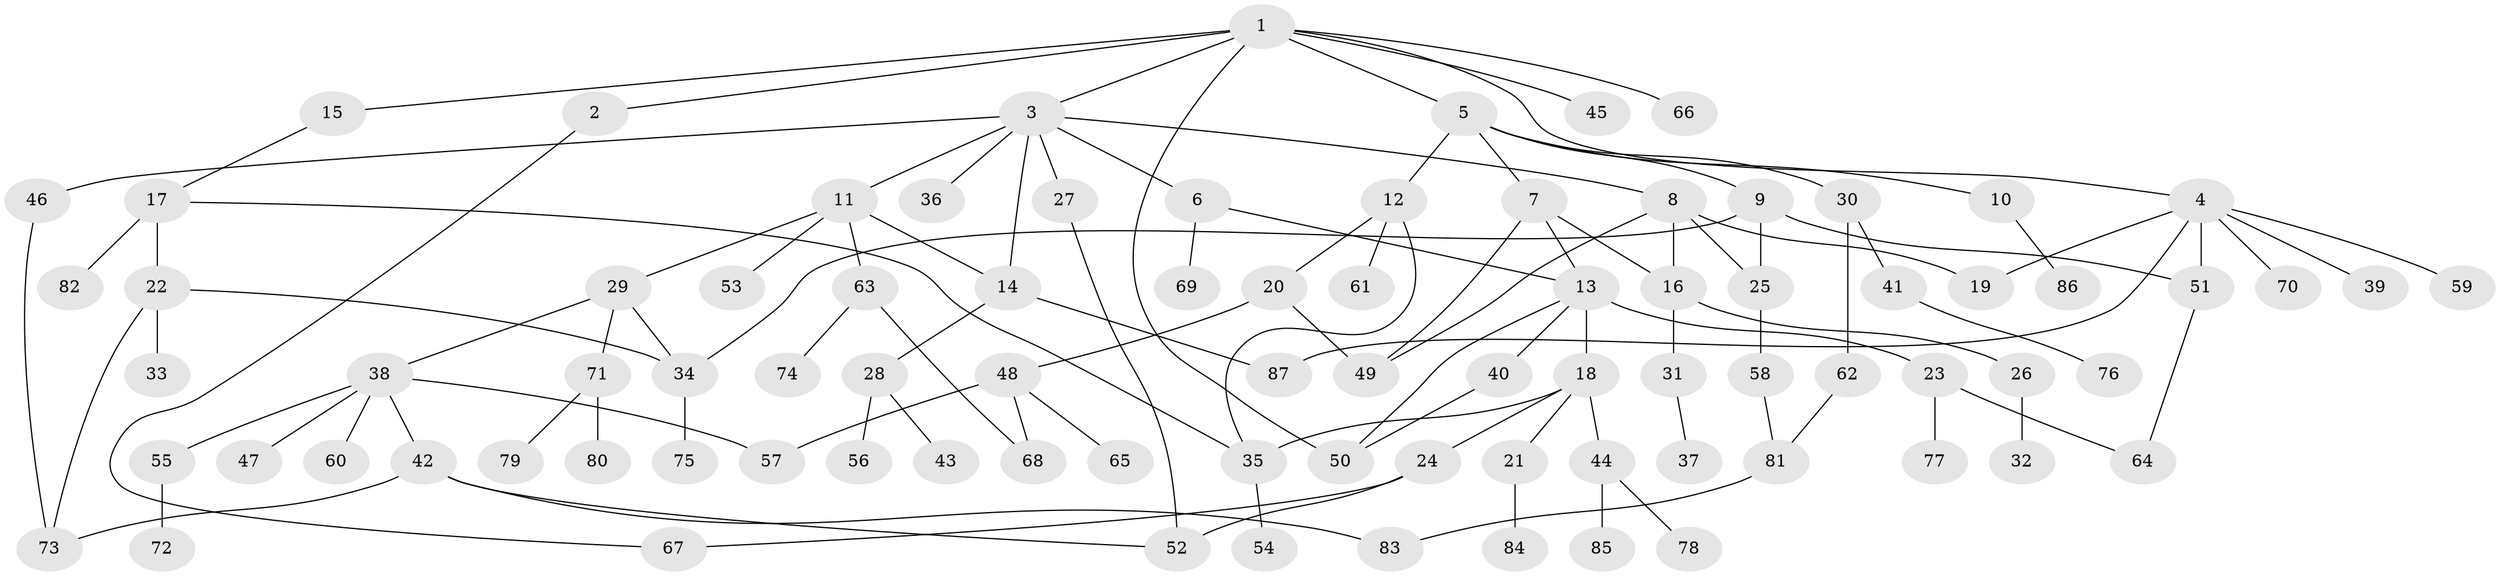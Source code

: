 // coarse degree distribution, {7: 0.037037037037037035, 6: 0.14814814814814814, 1: 0.3333333333333333, 5: 0.18518518518518517, 4: 0.1111111111111111, 3: 0.1111111111111111, 2: 0.07407407407407407}
// Generated by graph-tools (version 1.1) at 2025/36/03/04/25 23:36:11]
// undirected, 87 vertices, 111 edges
graph export_dot {
  node [color=gray90,style=filled];
  1;
  2;
  3;
  4;
  5;
  6;
  7;
  8;
  9;
  10;
  11;
  12;
  13;
  14;
  15;
  16;
  17;
  18;
  19;
  20;
  21;
  22;
  23;
  24;
  25;
  26;
  27;
  28;
  29;
  30;
  31;
  32;
  33;
  34;
  35;
  36;
  37;
  38;
  39;
  40;
  41;
  42;
  43;
  44;
  45;
  46;
  47;
  48;
  49;
  50;
  51;
  52;
  53;
  54;
  55;
  56;
  57;
  58;
  59;
  60;
  61;
  62;
  63;
  64;
  65;
  66;
  67;
  68;
  69;
  70;
  71;
  72;
  73;
  74;
  75;
  76;
  77;
  78;
  79;
  80;
  81;
  82;
  83;
  84;
  85;
  86;
  87;
  1 -- 2;
  1 -- 3;
  1 -- 4;
  1 -- 5;
  1 -- 15;
  1 -- 45;
  1 -- 66;
  1 -- 50;
  2 -- 67;
  3 -- 6;
  3 -- 8;
  3 -- 11;
  3 -- 27;
  3 -- 36;
  3 -- 46;
  3 -- 14;
  4 -- 19;
  4 -- 39;
  4 -- 51;
  4 -- 59;
  4 -- 70;
  4 -- 87;
  5 -- 7;
  5 -- 9;
  5 -- 10;
  5 -- 12;
  5 -- 30;
  6 -- 13;
  6 -- 69;
  7 -- 16;
  7 -- 13;
  7 -- 49;
  8 -- 49;
  8 -- 19;
  8 -- 16;
  8 -- 25;
  9 -- 25;
  9 -- 34;
  9 -- 51;
  10 -- 86;
  11 -- 14;
  11 -- 29;
  11 -- 53;
  11 -- 63;
  12 -- 20;
  12 -- 61;
  12 -- 35;
  13 -- 18;
  13 -- 23;
  13 -- 40;
  13 -- 50;
  14 -- 28;
  14 -- 87;
  15 -- 17;
  16 -- 26;
  16 -- 31;
  17 -- 22;
  17 -- 35;
  17 -- 82;
  18 -- 21;
  18 -- 24;
  18 -- 44;
  18 -- 35;
  20 -- 48;
  20 -- 49;
  21 -- 84;
  22 -- 33;
  22 -- 34;
  22 -- 73;
  23 -- 64;
  23 -- 77;
  24 -- 67;
  24 -- 52;
  25 -- 58;
  26 -- 32;
  27 -- 52;
  28 -- 43;
  28 -- 56;
  29 -- 34;
  29 -- 38;
  29 -- 71;
  30 -- 41;
  30 -- 62;
  31 -- 37;
  34 -- 75;
  35 -- 54;
  38 -- 42;
  38 -- 47;
  38 -- 55;
  38 -- 57;
  38 -- 60;
  40 -- 50;
  41 -- 76;
  42 -- 83;
  42 -- 73;
  42 -- 52;
  44 -- 78;
  44 -- 85;
  46 -- 73;
  48 -- 65;
  48 -- 68;
  48 -- 57;
  51 -- 64;
  55 -- 72;
  58 -- 81;
  62 -- 81;
  63 -- 74;
  63 -- 68;
  71 -- 79;
  71 -- 80;
  81 -- 83;
}
